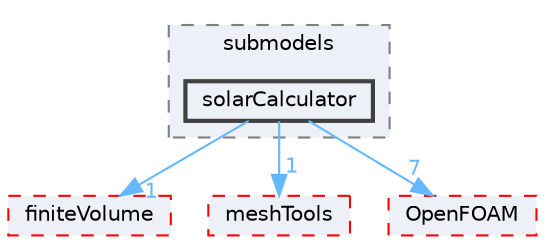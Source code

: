 digraph "src/thermophysicalModels/radiation/submodels/solarCalculator"
{
 // LATEX_PDF_SIZE
  bgcolor="transparent";
  edge [fontname=Helvetica,fontsize=10,labelfontname=Helvetica,labelfontsize=10];
  node [fontname=Helvetica,fontsize=10,shape=box,height=0.2,width=0.4];
  compound=true
  subgraph clusterdir_e8719ccd60760366888bb431a21ef811 {
    graph [ bgcolor="#edf0f7", pencolor="grey50", label="submodels", fontname=Helvetica,fontsize=10 style="filled,dashed", URL="dir_e8719ccd60760366888bb431a21ef811.html",tooltip=""]
  dir_b0eb66c761deb778b5ed264ea89c86af [label="solarCalculator", fillcolor="#edf0f7", color="grey25", style="filled,bold", URL="dir_b0eb66c761deb778b5ed264ea89c86af.html",tooltip=""];
  }
  dir_9bd15774b555cf7259a6fa18f99fe99b [label="finiteVolume", fillcolor="#edf0f7", color="red", style="filled,dashed", URL="dir_9bd15774b555cf7259a6fa18f99fe99b.html",tooltip=""];
  dir_ae30ad0bef50cf391b24c614251bb9fd [label="meshTools", fillcolor="#edf0f7", color="red", style="filled,dashed", URL="dir_ae30ad0bef50cf391b24c614251bb9fd.html",tooltip=""];
  dir_c5473ff19b20e6ec4dfe5c310b3778a8 [label="OpenFOAM", fillcolor="#edf0f7", color="red", style="filled,dashed", URL="dir_c5473ff19b20e6ec4dfe5c310b3778a8.html",tooltip=""];
  dir_b0eb66c761deb778b5ed264ea89c86af->dir_9bd15774b555cf7259a6fa18f99fe99b [headlabel="1", labeldistance=1.5 headhref="dir_003613_001387.html" href="dir_003613_001387.html" color="steelblue1" fontcolor="steelblue1"];
  dir_b0eb66c761deb778b5ed264ea89c86af->dir_ae30ad0bef50cf391b24c614251bb9fd [headlabel="1", labeldistance=1.5 headhref="dir_003613_002382.html" href="dir_003613_002382.html" color="steelblue1" fontcolor="steelblue1"];
  dir_b0eb66c761deb778b5ed264ea89c86af->dir_c5473ff19b20e6ec4dfe5c310b3778a8 [headlabel="7", labeldistance=1.5 headhref="dir_003613_002695.html" href="dir_003613_002695.html" color="steelblue1" fontcolor="steelblue1"];
}
